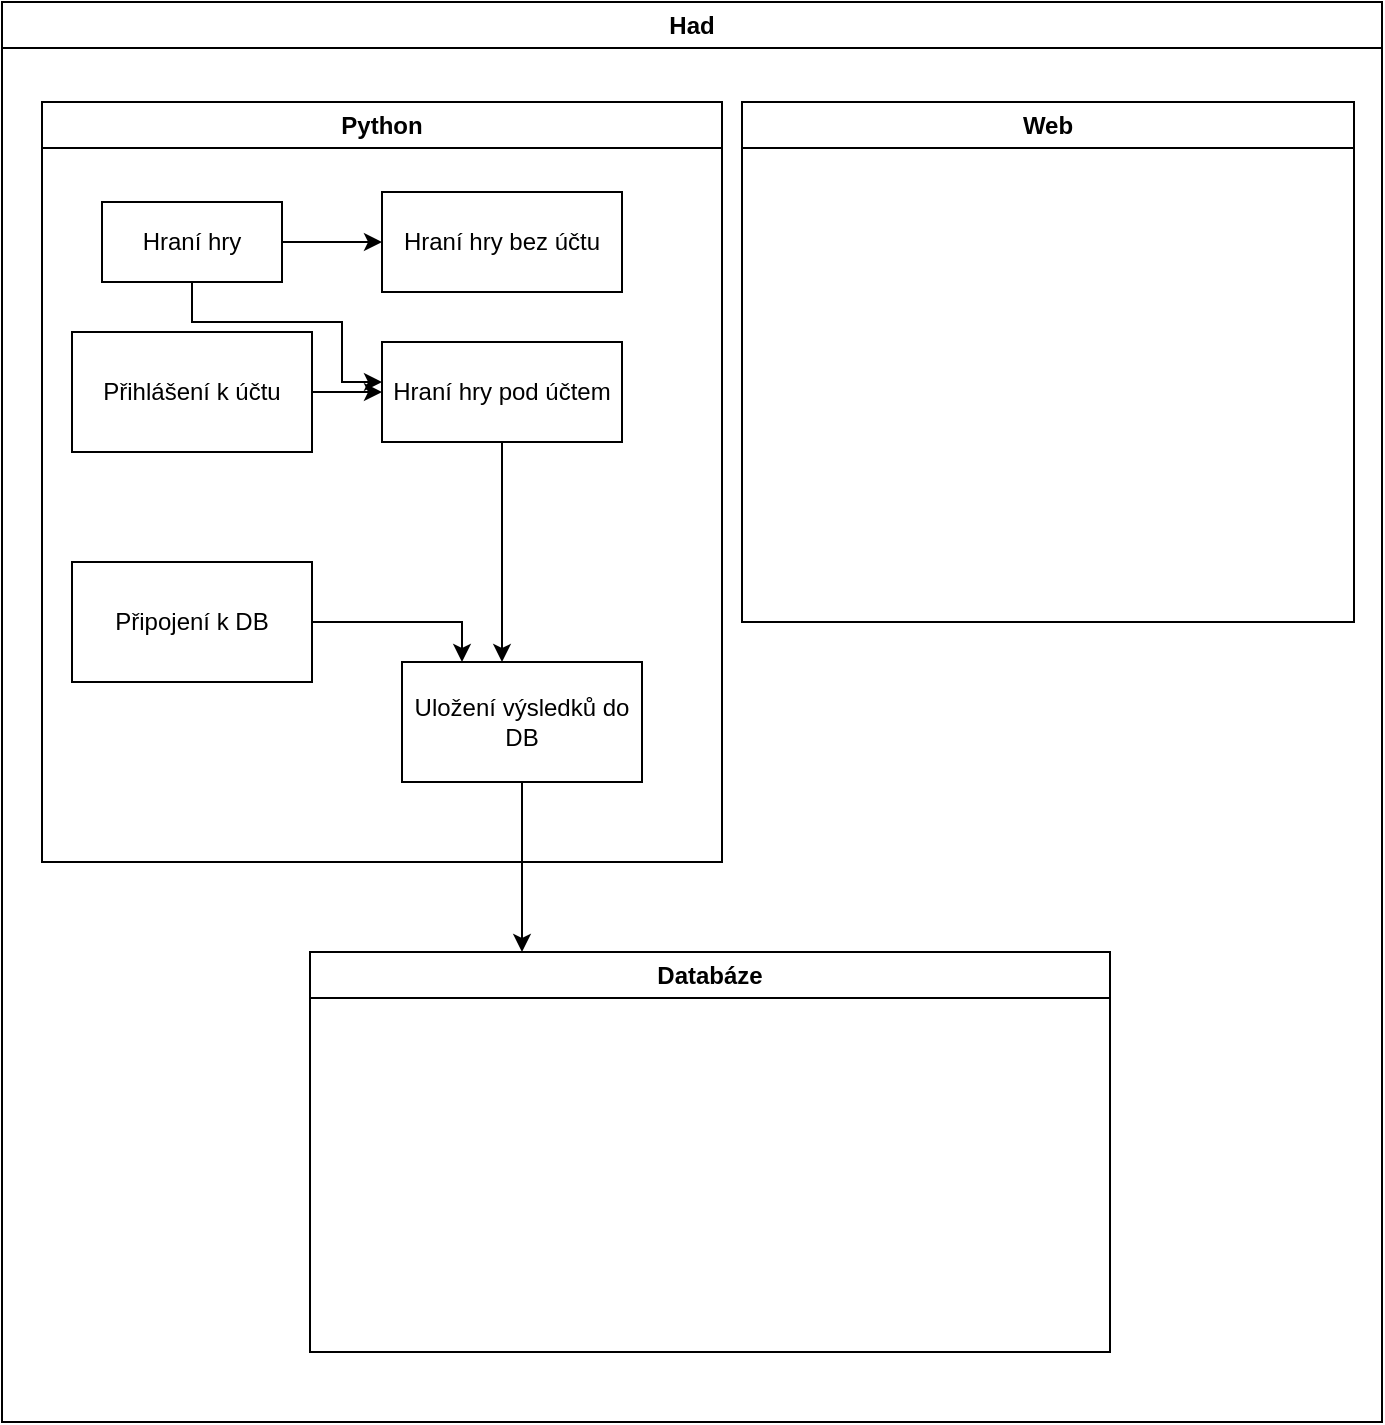 <mxfile version="25.0.3">
  <diagram name="Stránka-1" id="qjKWmR6XjpJY7fzwHdBK">
    <mxGraphModel dx="1050" dy="483" grid="1" gridSize="10" guides="1" tooltips="1" connect="1" arrows="1" fold="1" page="1" pageScale="1" pageWidth="827" pageHeight="1169" math="0" shadow="0">
      <root>
        <mxCell id="0" />
        <mxCell id="1" parent="0" />
        <mxCell id="0MSs8RMA7VM3ZxcKQ-7_-2" value="Had" style="swimlane;whiteSpace=wrap;html=1;" parent="1" vertex="1">
          <mxGeometry x="60" y="110" width="690" height="710" as="geometry" />
        </mxCell>
        <mxCell id="0MSs8RMA7VM3ZxcKQ-7_-3" value="Python" style="swimlane;whiteSpace=wrap;html=1;" parent="0MSs8RMA7VM3ZxcKQ-7_-2" vertex="1">
          <mxGeometry x="20" y="50" width="340" height="380" as="geometry" />
        </mxCell>
        <mxCell id="0MSs8RMA7VM3ZxcKQ-7_-9" value="" style="edgeStyle=orthogonalEdgeStyle;rounded=0;orthogonalLoop=1;jettySize=auto;html=1;" parent="0MSs8RMA7VM3ZxcKQ-7_-3" source="0MSs8RMA7VM3ZxcKQ-7_-6" target="0MSs8RMA7VM3ZxcKQ-7_-8" edge="1">
          <mxGeometry relative="1" as="geometry" />
        </mxCell>
        <mxCell id="0MSs8RMA7VM3ZxcKQ-7_-12" style="edgeStyle=orthogonalEdgeStyle;rounded=0;orthogonalLoop=1;jettySize=auto;html=1;" parent="0MSs8RMA7VM3ZxcKQ-7_-3" source="0MSs8RMA7VM3ZxcKQ-7_-6" target="0MSs8RMA7VM3ZxcKQ-7_-10" edge="1">
          <mxGeometry relative="1" as="geometry">
            <Array as="points">
              <mxPoint x="75" y="110" />
              <mxPoint x="150" y="110" />
              <mxPoint x="150" y="140" />
            </Array>
          </mxGeometry>
        </mxCell>
        <mxCell id="0MSs8RMA7VM3ZxcKQ-7_-6" value="Hraní hry" style="rounded=0;whiteSpace=wrap;html=1;" parent="0MSs8RMA7VM3ZxcKQ-7_-3" vertex="1">
          <mxGeometry x="30" y="50" width="90" height="40" as="geometry" />
        </mxCell>
        <mxCell id="0MSs8RMA7VM3ZxcKQ-7_-11" value="" style="edgeStyle=orthogonalEdgeStyle;rounded=0;orthogonalLoop=1;jettySize=auto;html=1;" parent="0MSs8RMA7VM3ZxcKQ-7_-3" source="0MSs8RMA7VM3ZxcKQ-7_-7" target="0MSs8RMA7VM3ZxcKQ-7_-10" edge="1">
          <mxGeometry relative="1" as="geometry" />
        </mxCell>
        <mxCell id="0MSs8RMA7VM3ZxcKQ-7_-7" value="Přihlášení k účtu" style="rounded=0;whiteSpace=wrap;html=1;" parent="0MSs8RMA7VM3ZxcKQ-7_-3" vertex="1">
          <mxGeometry x="15" y="115" width="120" height="60" as="geometry" />
        </mxCell>
        <mxCell id="0MSs8RMA7VM3ZxcKQ-7_-8" value="Hraní hry bez účtu" style="rounded=0;whiteSpace=wrap;html=1;" parent="0MSs8RMA7VM3ZxcKQ-7_-3" vertex="1">
          <mxGeometry x="170" y="45" width="120" height="50" as="geometry" />
        </mxCell>
        <mxCell id="0MSs8RMA7VM3ZxcKQ-7_-15" style="edgeStyle=orthogonalEdgeStyle;rounded=0;orthogonalLoop=1;jettySize=auto;html=1;" parent="0MSs8RMA7VM3ZxcKQ-7_-3" source="0MSs8RMA7VM3ZxcKQ-7_-10" target="0MSs8RMA7VM3ZxcKQ-7_-13" edge="1">
          <mxGeometry relative="1" as="geometry">
            <Array as="points">
              <mxPoint x="230" y="250" />
              <mxPoint x="230" y="250" />
            </Array>
          </mxGeometry>
        </mxCell>
        <mxCell id="0MSs8RMA7VM3ZxcKQ-7_-10" value="Hraní hry pod účtem" style="rounded=0;whiteSpace=wrap;html=1;" parent="0MSs8RMA7VM3ZxcKQ-7_-3" vertex="1">
          <mxGeometry x="170" y="120" width="120" height="50" as="geometry" />
        </mxCell>
        <mxCell id="0MSs8RMA7VM3ZxcKQ-7_-13" value="Uložení výsledků do DB" style="rounded=0;whiteSpace=wrap;html=1;" parent="0MSs8RMA7VM3ZxcKQ-7_-3" vertex="1">
          <mxGeometry x="180" y="280" width="120" height="60" as="geometry" />
        </mxCell>
        <mxCell id="0MSs8RMA7VM3ZxcKQ-7_-16" style="edgeStyle=orthogonalEdgeStyle;rounded=0;orthogonalLoop=1;jettySize=auto;html=1;" parent="0MSs8RMA7VM3ZxcKQ-7_-3" source="0MSs8RMA7VM3ZxcKQ-7_-14" target="0MSs8RMA7VM3ZxcKQ-7_-13" edge="1">
          <mxGeometry relative="1" as="geometry">
            <Array as="points">
              <mxPoint x="210" y="260" />
            </Array>
          </mxGeometry>
        </mxCell>
        <mxCell id="0MSs8RMA7VM3ZxcKQ-7_-14" value="Připojení k DB" style="rounded=0;whiteSpace=wrap;html=1;" parent="0MSs8RMA7VM3ZxcKQ-7_-3" vertex="1">
          <mxGeometry x="15" y="230" width="120" height="60" as="geometry" />
        </mxCell>
        <mxCell id="0MSs8RMA7VM3ZxcKQ-7_-4" value="Web" style="swimlane;whiteSpace=wrap;html=1;" parent="0MSs8RMA7VM3ZxcKQ-7_-2" vertex="1">
          <mxGeometry x="370" y="50" width="306" height="260" as="geometry" />
        </mxCell>
        <mxCell id="0MSs8RMA7VM3ZxcKQ-7_-5" value="Databáze" style="swimlane;whiteSpace=wrap;html=1;" parent="0MSs8RMA7VM3ZxcKQ-7_-2" vertex="1">
          <mxGeometry x="154" y="475" width="400" height="200" as="geometry" />
        </mxCell>
        <mxCell id="0MSs8RMA7VM3ZxcKQ-7_-17" style="edgeStyle=orthogonalEdgeStyle;rounded=0;orthogonalLoop=1;jettySize=auto;html=1;" parent="0MSs8RMA7VM3ZxcKQ-7_-2" source="0MSs8RMA7VM3ZxcKQ-7_-13" target="0MSs8RMA7VM3ZxcKQ-7_-5" edge="1">
          <mxGeometry relative="1" as="geometry">
            <Array as="points">
              <mxPoint x="260" y="520" />
              <mxPoint x="260" y="520" />
            </Array>
          </mxGeometry>
        </mxCell>
      </root>
    </mxGraphModel>
  </diagram>
</mxfile>
